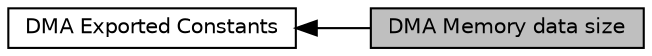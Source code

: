 digraph "DMA Memory data size"
{
  edge [fontname="Helvetica",fontsize="10",labelfontname="Helvetica",labelfontsize="10"];
  node [fontname="Helvetica",fontsize="10",shape=box];
  rankdir=LR;
  Node2 [label="DMA Exported Constants",height=0.2,width=0.4,color="black", fillcolor="white", style="filled",URL="$group___d_m_a___exported___constants.html",tooltip=" "];
  Node1 [label="DMA Memory data size",height=0.2,width=0.4,color="black", fillcolor="grey75", style="filled", fontcolor="black",tooltip=" "];
  Node2->Node1 [shape=plaintext, dir="back", style="solid"];
}
